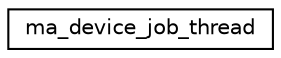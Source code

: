 digraph "Graphical Class Hierarchy"
{
 // LATEX_PDF_SIZE
  edge [fontname="Helvetica",fontsize="10",labelfontname="Helvetica",labelfontsize="10"];
  node [fontname="Helvetica",fontsize="10",shape=record];
  rankdir="LR";
  Node0 [label="ma_device_job_thread",height=0.2,width=0.4,color="black", fillcolor="white", style="filled",URL="$structma__device__job__thread.html",tooltip=" "];
}
